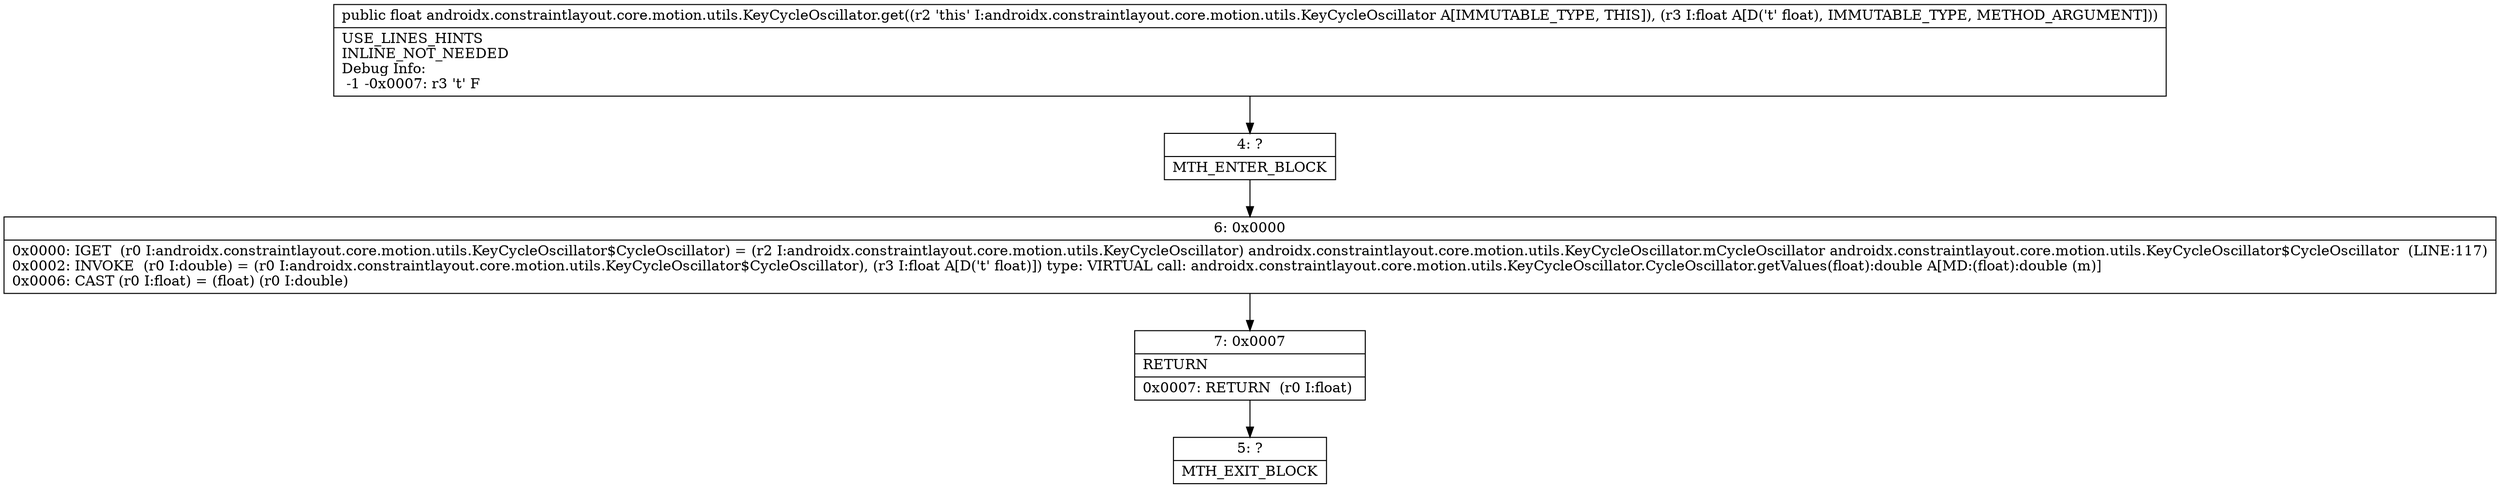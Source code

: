 digraph "CFG forandroidx.constraintlayout.core.motion.utils.KeyCycleOscillator.get(F)F" {
Node_4 [shape=record,label="{4\:\ ?|MTH_ENTER_BLOCK\l}"];
Node_6 [shape=record,label="{6\:\ 0x0000|0x0000: IGET  (r0 I:androidx.constraintlayout.core.motion.utils.KeyCycleOscillator$CycleOscillator) = (r2 I:androidx.constraintlayout.core.motion.utils.KeyCycleOscillator) androidx.constraintlayout.core.motion.utils.KeyCycleOscillator.mCycleOscillator androidx.constraintlayout.core.motion.utils.KeyCycleOscillator$CycleOscillator  (LINE:117)\l0x0002: INVOKE  (r0 I:double) = (r0 I:androidx.constraintlayout.core.motion.utils.KeyCycleOscillator$CycleOscillator), (r3 I:float A[D('t' float)]) type: VIRTUAL call: androidx.constraintlayout.core.motion.utils.KeyCycleOscillator.CycleOscillator.getValues(float):double A[MD:(float):double (m)]\l0x0006: CAST (r0 I:float) = (float) (r0 I:double) \l}"];
Node_7 [shape=record,label="{7\:\ 0x0007|RETURN\l|0x0007: RETURN  (r0 I:float) \l}"];
Node_5 [shape=record,label="{5\:\ ?|MTH_EXIT_BLOCK\l}"];
MethodNode[shape=record,label="{public float androidx.constraintlayout.core.motion.utils.KeyCycleOscillator.get((r2 'this' I:androidx.constraintlayout.core.motion.utils.KeyCycleOscillator A[IMMUTABLE_TYPE, THIS]), (r3 I:float A[D('t' float), IMMUTABLE_TYPE, METHOD_ARGUMENT]))  | USE_LINES_HINTS\lINLINE_NOT_NEEDED\lDebug Info:\l  \-1 \-0x0007: r3 't' F\l}"];
MethodNode -> Node_4;Node_4 -> Node_6;
Node_6 -> Node_7;
Node_7 -> Node_5;
}

